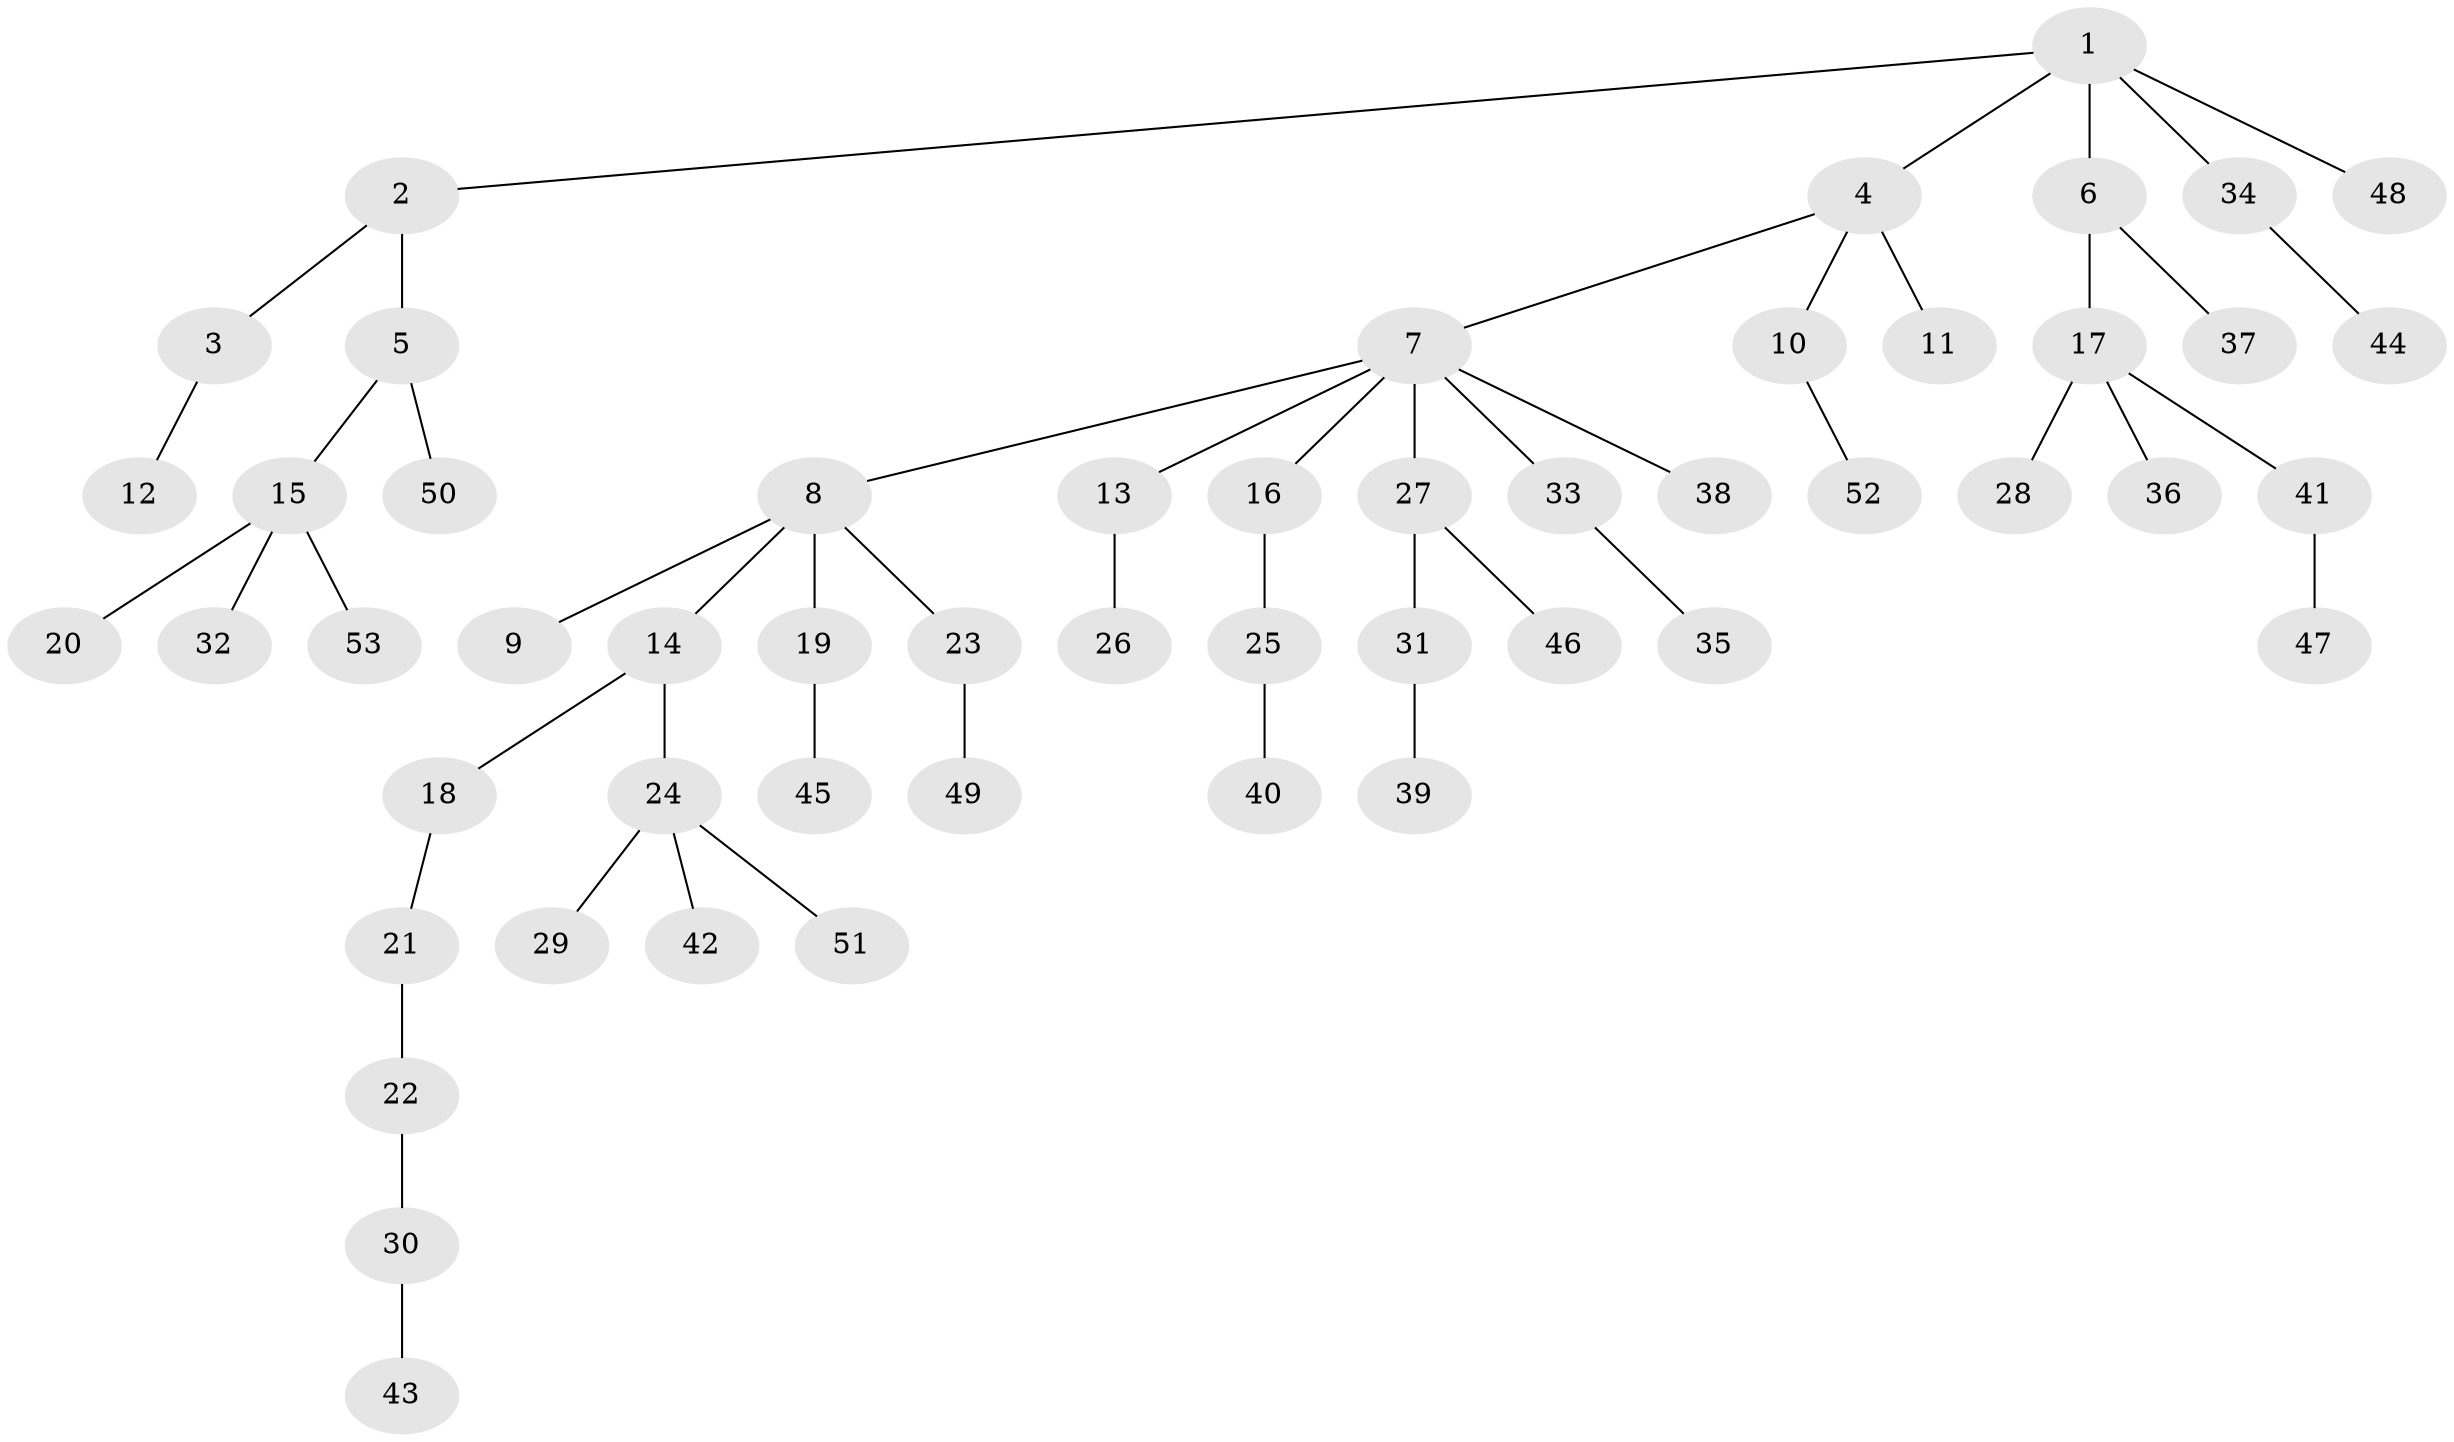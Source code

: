 // Generated by graph-tools (version 1.1) at 2025/26/03/09/25 03:26:31]
// undirected, 53 vertices, 52 edges
graph export_dot {
graph [start="1"]
  node [color=gray90,style=filled];
  1;
  2;
  3;
  4;
  5;
  6;
  7;
  8;
  9;
  10;
  11;
  12;
  13;
  14;
  15;
  16;
  17;
  18;
  19;
  20;
  21;
  22;
  23;
  24;
  25;
  26;
  27;
  28;
  29;
  30;
  31;
  32;
  33;
  34;
  35;
  36;
  37;
  38;
  39;
  40;
  41;
  42;
  43;
  44;
  45;
  46;
  47;
  48;
  49;
  50;
  51;
  52;
  53;
  1 -- 2;
  1 -- 4;
  1 -- 6;
  1 -- 34;
  1 -- 48;
  2 -- 3;
  2 -- 5;
  3 -- 12;
  4 -- 7;
  4 -- 10;
  4 -- 11;
  5 -- 15;
  5 -- 50;
  6 -- 17;
  6 -- 37;
  7 -- 8;
  7 -- 13;
  7 -- 16;
  7 -- 27;
  7 -- 33;
  7 -- 38;
  8 -- 9;
  8 -- 14;
  8 -- 19;
  8 -- 23;
  10 -- 52;
  13 -- 26;
  14 -- 18;
  14 -- 24;
  15 -- 20;
  15 -- 32;
  15 -- 53;
  16 -- 25;
  17 -- 28;
  17 -- 36;
  17 -- 41;
  18 -- 21;
  19 -- 45;
  21 -- 22;
  22 -- 30;
  23 -- 49;
  24 -- 29;
  24 -- 42;
  24 -- 51;
  25 -- 40;
  27 -- 31;
  27 -- 46;
  30 -- 43;
  31 -- 39;
  33 -- 35;
  34 -- 44;
  41 -- 47;
}
